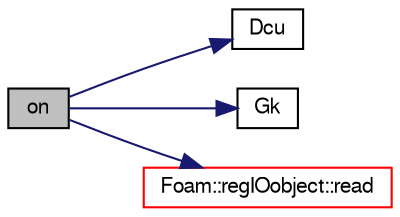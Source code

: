 digraph "on"
{
  bgcolor="transparent";
  edge [fontname="FreeSans",fontsize="10",labelfontname="FreeSans",labelfontsize="10"];
  node [fontname="FreeSans",fontsize="10",shape=record];
  rankdir="LR";
  Node10 [label="on",height=0.2,width=0.4,color="black", fillcolor="grey75", style="filled", fontcolor="black"];
  Node10 -> Node11 [color="midnightblue",fontsize="10",style="solid",fontname="FreeSans"];
  Node11 [label="Dcu",height=0.2,width=0.4,color="black",URL="$a31822.html#a3a15f2ea33ea74436103662e7cb31e77",tooltip="Return the momentum drag coefficient. "];
  Node10 -> Node12 [color="midnightblue",fontsize="10",style="solid",fontname="FreeSans"];
  Node12 [label="Gk",height=0.2,width=0.4,color="black",URL="$a31822.html#a2a0f5e1bef04981eb1982c8020b7a89b",tooltip="Return the momentum drag turbulence generation rate. "];
  Node10 -> Node13 [color="midnightblue",fontsize="10",style="solid",fontname="FreeSans"];
  Node13 [label="Foam::regIOobject::read",height=0.2,width=0.4,color="red",URL="$a26334.html#af816873151ddb0126e98bb2f914d8ed5",tooltip="Read object. "];
}
